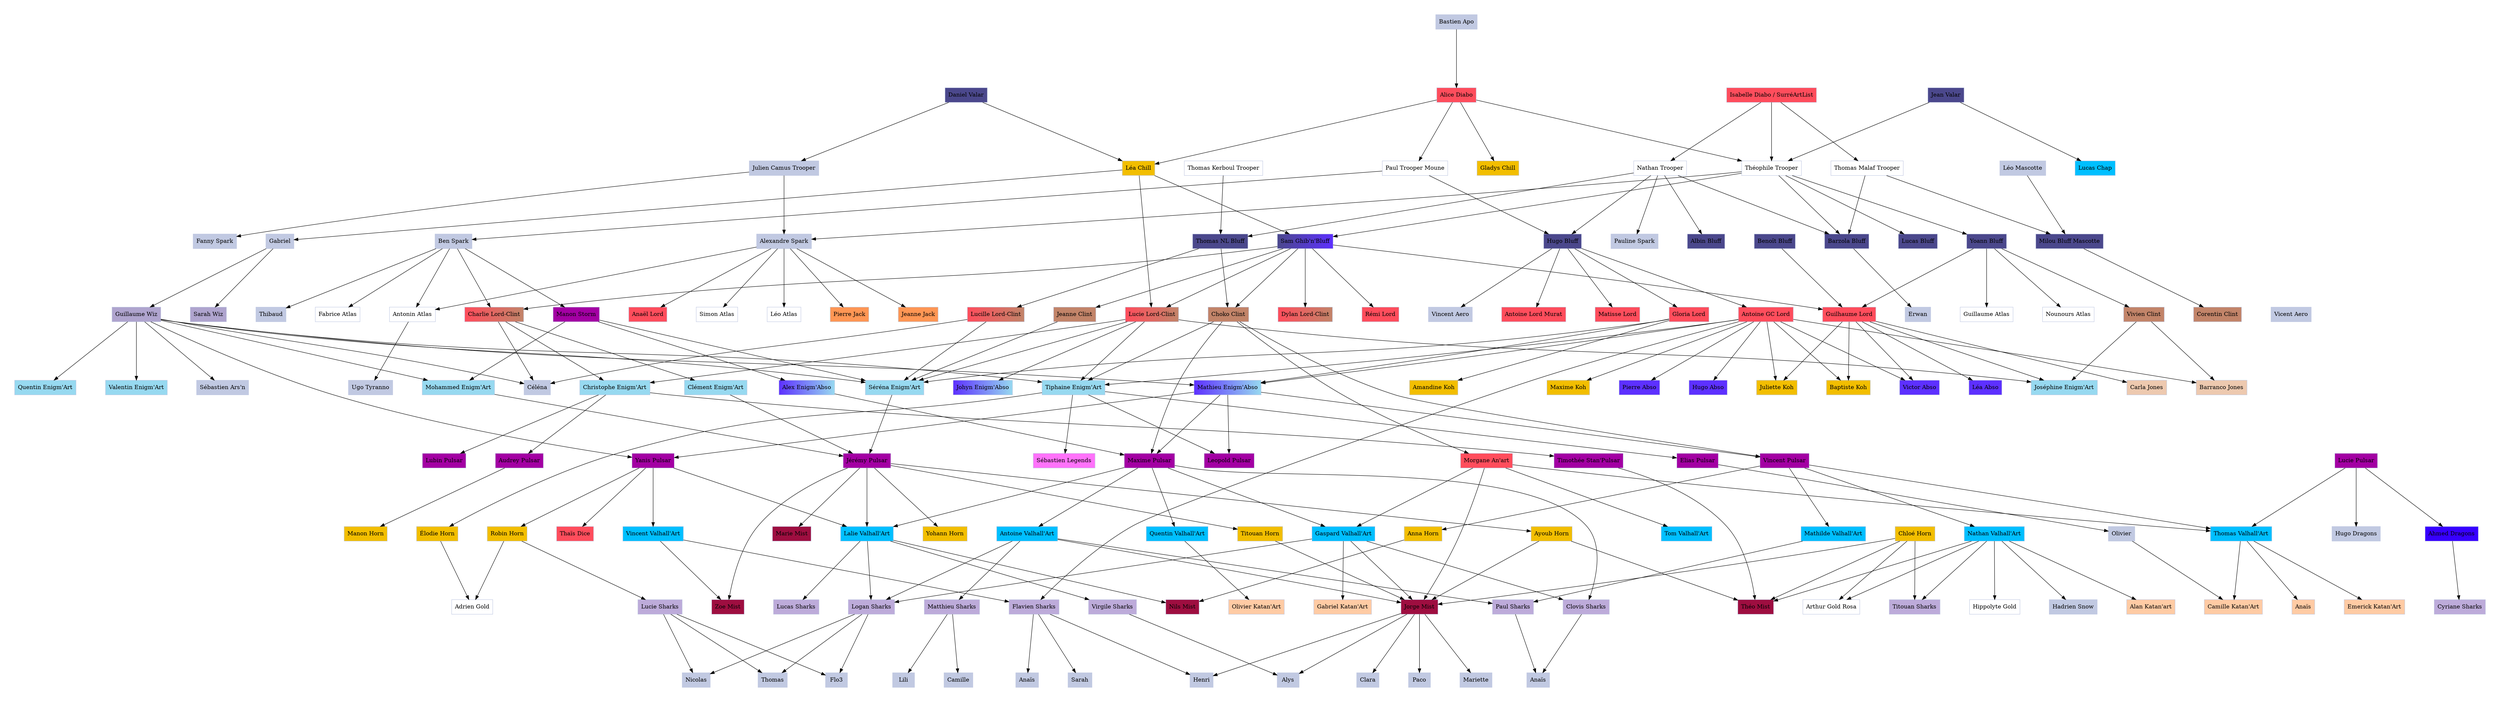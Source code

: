 /*
Il y a deux étapes :
    - Ajouter le lien de fillotage dans la liste en dessous (voir syntaxe plus bas)
    - Ajouter le nom de la personne dans la promo correspondante
*/

/*
Syntaxe : Nom1 -> Nom2
ou
Nom1 -> {Nom2, ..., NomXX}
Si nom en plusieurs mots, mettre entre guillemets : ex "Antoine Moran" (VAUT AUSSI A DROITE). Ex :

"Jean Louis Roch" -> {"Louis XVI", Morty}
*/


digraph G {


# Ajoutez vos fillotages ici (je les commiterai dans 2 ans) :

node[color = "#c1c9e2", style=filled, shape=rectangle];
graph [pad="0.5", nodesep="1", ranksep="2"];
"Antoine Valhall'Art" -> {"Jorge Mist", "Logan Sharks", "Matthieu Sharks", "Paul Sharks"}
"Thomas Valhall'Art" -> {"Anaïs Katan'Art", "Camille Katan'Art", "Emerick Katan'Art"}
"Gaspard Valhall'Art" -> {"Logan Sharks", "Jorge Mist", "Clovis Sharks", "Gabriel Katan'Art"}
"Ayoub Horn" -> {"Jorge Mist", "Théo Mist"}
"Titouan Horn" -> {"Jorge Mist"}
"Anna Horn" -> {"Nils Mist"}
"Lucie Lord-Clint" -> {"Joséphine Enigm'Art", "Séréna Enigm'Art", "Tiphaine Enigm'Art", "Johyn Enigm'Abso", "Christophe Enigm'Art"}
"Lucie Sharks" -> {"Nicolas", "Thomas", "Flo3"}
"Léa Chill" -> {"Lucie Lord-Clint", "Sam Ghib'n'Bluff", "Gabriel"}
"Lalie Valhall'Art" -> {"Virgile Sharks", "Lucas Sharks", "Logan Sharks", "Nils Mist"}
"Quentin Valhall'Art" -> "Olivier Katan'Art"
"Nathan Valhall'Art" -> {"Arthur Gold Rosa", "Hippolyte Gold", "Titouan Sharks", "Théo Mist", "Hadrien Snow", "Alan Katan'art"}
"Alice Diabo" -> {"Léa Chill", "Paul Trooper Moune", "Théophile Trooper", "Gladys Chill"}
"Maxime Pulsar" -> {"Lalie Valhall'Art", "Quentin Valhall'Art", "Antoine Valhall'Art", "Gaspard Valhall'Art", "Clovis Sharks"}
"Antoine GC Lord" -> {"Victor Abso", "Pierre Abso", "Hugo Abso", "Juliette Koh", "Maxime Koh", "Baptiste Koh", "Barranco Jones", "Mathieu Enigm'Abso", "Tiphaine Enigm'Art", "Flavien Sharks"}
"Guilhaume Lord" -> {"Carla Jones", "Baptiste Koh", "Victor Abso", "Léa Abso", "Joséphine Enigm'Art", "Juliette Koh"}
"Yanis Pulsar" -> {"Lalie Valhall'Art", "Robin Horn", "Vincent Valhall'Art", "Thaïs Dice"}
"Isabelle Diabo / SurréArtList" -> {"Thomas Malaf Trooper", "Théophile Trooper", "Nathan Trooper"}
"Tiphaine Enigm'Art" -> {"Elias Pulsar", "Leopold Pulsar", "Sébastien Legends", "Élodie Horn"}
"Elias Pulsar" -> Olivier
"Élodie Horn" -> {"Adrien Gold"}
Olivier -> "Camille Katan'Art"
"Robin Horn" -> {"Lucie Sharks", "Adrien Gold"}
"Manon Storm" -> {"Alex Enigm'Abso", "Séréna Enigm'Art", "Mohammed Enigm'Art"}
"Alex Enigm'Abso" -> {"Maxime Pulsar"}
"Vincent Pulsar" -> {"Nathan Valhall'Art", "Thomas Valhall'Art", "Mathilde Valhall'Art", "Anna Horn"}
"Mathilde Valhall'Art" -> {"Paul Sharks"}
"Théophile Trooper" ->{"Alexandre Spark", "Lucas Bluff","Sam Ghib'n'Bluff","Barzola Bluff", "Yoann Bluff"}
"Yoann Bluff" -> {"Guilhaume Lord", "Nounours Atlas", "Vivien Clint", "Guillaume Atlas"}
"Hugo Bluff" -> {"Antoine GC Lord", "Antoine Lord Murat", "Gloria Lord", "Matisse Lord", "Vincent Aero"}
"Thomas Malaf Trooper" -> {"Milou Bluff Mascotte", "Barzola Bluff"}
"Nathan Trooper" -> {"Barzola Bluff", "Albin Bluff", "Thomas NL Bluff", "Hugo Bluff", "Pauline Spark"}
"Mathieu Enigm'Abso" -> {"Maxime Pulsar","Yanis Pulsar","Leopold Pulsar","Vincent Pulsar"}
"Choko Clint" -> {"Tiphaine Enigm'Art", "Vincent Pulsar", "Morgane An'art", "Maxime Pulsar"}
"Léo Mascotte" -> "Milou Bluff Mascotte"
"Milou Bluff Mascotte" -> "Corentin Clint"
"Gloria Lord" -> {"Amandine Koh", "Mathieu Enigm'Abso", "Séréna Enigm'Art"}
"Jean Valar" -> {"Lucas Chap", "Théophile Trooper"}
"Barzola Bluff"->Erwan
"Bastien Apo" -> "Alice Diabo"
"Daniel Valar" -> {"Julien Camus Trooper", "Léa Chill"}
"Paul Trooper Moune" -> {"Ben Spark", "Hugo Bluff"}
"Alexandre Spark" -> {"Simon Atlas", "Léo Atlas", "Pierre Jack", "Jeanne Jack", "Anaël Lord", "Antonin Atlas"}
"Antonin Atlas" -> {"Ugo Tyranno"}
"Thomas NL Bluff" -> {"Lucille Lord-Clint", "Choko Clint"}
"Benoît Bluff" -> "Guilhaume Lord"
"Lucille Lord-Clint" -> {"Séréna Enigm'Art", "Céléna"}
"Audrey Pulsar" -> {"Manon Horn"}
"Julien Camus Trooper" -> {"Alexandre Spark", "Fanny Spark"}
"Sam Ghib'n'Bluff" -> {"Guilhaume Lord", "Charlie Lord-Clint", "Choko Clint", "Rémi Lord", "Lucie Lord-Clint", "Dylan Lord-Clint", "Jeanne Clint"}
"Gabriel" -> {"Sarah Wiz", "Guillaume Wiz"}
"Ben Spark" -> {"Manon Storm", "Antonin Atlas", "Fabrice Atlas", "Charlie Lord-Clint", "Thibaud"}
"Morgane An'art" -> {"Tom Valhall'Art", "Thomas Valhall'Art", "Gaspard Valhall'Art", "Jorge Mist"}
"Thomas Kerboul Trooper" -> {"Thomas NL Bluff"}
"Guillaume Wiz" -> {"Mathieu Enigm'Abso", "Mohammed Enigm'Art", "Céléna", "Tiphaine Enigm'Art", "Yanis Pulsar", "Valentin Enigm'Art", "Séréna Enigm'Art", "Quentin Enigm'Art", "Sébastien Ars'n"}
"Vincent Valhall'Art" -> {"Flavien Sharks", "Zoe Mist"}
"Ahmed Dragons" -> {"Cyriane Sharks"}
"Charlie Lord-Clint" -> {"Céléna", "Clément Enigm'Art", "Christophe Enigm'Art"}
"Jeanne Clint" -> {"Séréna Enigm'Art"}
"Mohammed Enigm'Art" -> {"Jérémy Pulsar"}
"Vivien Clint" -> {"Joséphine Enigm'Art", "Barranco Jones"}
"Christophe Enigm'Art" -> {"Timothée Stan'Pulsar", "Lubin Pulsar", "Audrey Pulsar"}
"Timothée Stan'Pulsar" -> {"Théo Mist"}
"Chloé Horn" -> {"Théo Mist", "Jorge Mist", "Titouan Sharks", "Arthur Gold Rosa"}
"Séréna Enigm'Art" -> {"Jérémy Pulsar"}
"Clément Enigm'Art" -> {"Jérémy Pulsar"}
"Jérémy Pulsar" -> {"Yohann Horn", "Titouan Horn", "Lalie Valhall'Art", "Ayoub Horn", "Zoe Mist", "Marie Mist"}    
"Lucie Pulsar" -> {"Thomas Valhall'Art", "Hugo Dragons", "Ahmed Dragons"}
"Jorge Mist" -> {"Henri", "Clara", "Alys", "Paco", "Mariette"}
"Virgile Sharks" -> {"Alys"}
"Flavien Sharks" -> {"Henri", "Anaïs1", "Sarah"}
"Logan Sharks" -> {"Nicolas", "Thomas", "Flo3"}
"Matthieu Sharks" -> {"Lili", "Camille"}
"Clovis Sharks" -> {"Anaïs2"}
"Paul Sharks" -> {"Anaïs2"}


##################################
#Zone de non droit

/*
"Flavien Sharks" -> {"Antoine Valhall'Art"} [style=dotted]
"Lalie Valhall'Art" -> {"Zoe Mist"} [style=dotted]
“Lucas Sharks” -> "Jorge Mist" [style=dotted]
“Virgile Sharks” -> "Lucas Sharks" [style=dotted]
"Jorge Mist" -> {"Lucas Sharks"}
*/

##################################

# Mettez votre nom dans la bonne promo pour l'alignement
# Promo 2015
{
rank=same
"Bastien Apo"
}
# Promo 2016
{
rank=same
}
# Promo 2017
{
rank=same
"Alice Diabo" "Daniel Valar" "Jean Valar" "Isabelle Diabo / SurréArtList"
}
# Promo 2018
{
rank=same
"Léo Mascotte" "Thomas Malaf Trooper" "Nathan Trooper" "Paul Trooper Moune" "Thomas Kerboul Trooper" "Léa Chill" "Gladys Chill" "Théophile Trooper" "Lucas Chap"
}
# Promo 2019
{
rank=same
"Milou Bluff Mascotte" "Albin Bluff" "Barzola Bluff" "Pauline Spark" "Fanny Spark" "Hugo Bluff" "Gabriel" "Alexandre Spark" "Thomas NL Bluff" "Ben Spark" "Sam Ghib'n'Bluff" "Benoît Bluff" "Yoann Bluff" "Lucas Bluff"
}
# Promo 2020
{
rank=same
"Corentin Clint" "Erwan" "Gloria Lord" "Matisse Lord" "Vicent Aero" "Antoine Lord Murat" "Guillaume Wiz" "Antoine GC Lord" "Sarah Wiz" "Pierre Jack" "Jeanne Jack" "Anaël Lord" "Simon Atlas" "Léo Atlas" "Lucille Lord-Clint" "Choko Clint" "Manon Storm" "Antonin Atlas" "Thibaud" "Fabrice Atlas" "Jeanne Clint" "Charlie Lord-Clint" "Rémi Lord" "Dylan Lord-Clint" "Lucie Lord-Clint" "Guilhaume Lord" "Vivien Clint" "Nounours Atlas" "Guillaume Atlas"
}
# Promo 2021
{
rank=same
"Amandine Koh" "Mathieu Enigm'Abso" "Quentin Enigm'Art" "Sébastien Ars'n" "Valentin Enigm'Art" "Pierre Abso" "Hugo Abso" "Maxime Koh" "Céléna" "Tiphaine Enigm'Art" "Mohammed Enigm'Art" "Séréna Enigm'Art" "Alex Enigm'Abso" "Victor Abso" "Baptiste Koh" "Ugo Tyranno" "Clément Enigm'Art" "Christophe Enigm'Art" "Johyn Enigm'Abso" "Juliette Koh" "Léa Abso" "Carla Jones" "Barranco Jones" "Joséphine Enigm'Art"
}
# Promo 2022
{
rank=same
"Yanis Pulsar" "Leopold Pulsar" "Vincent Pulsar" "Sébastien Legends" "Maxime Pulsar" "Elias Pulsar" "Morgane An'art" "Jérémy Pulsar" "Audrey Pulsar" "Timothée Stan'Pulsar" "Lubin Pulsar" "Lucie Pulsar"
}
# Promo 2023
{
rank=same
"Thaïs Dice" "Robin Horn" "Vincent Valhall'Art" "Anna Horn" "Élodie Horn" "Nathan Valhall'Art" "Mathilde Valhall'Art" "Quentin Valhall'Art" "Antoine Valhall'Art" "Lalie Valhall'Art" "Gaspard Valhall'Art" "Olivier" "Tom Valhall'Art" "Ayoub Horn" "Titouan Horn" "Thomas Valhall'Art" "Yohann Horn" "Marie Mist" "Manon Horn" "Chloé Horn" "Ahmed Dragons"
}
# Promo 2024
{
rank=same
"Lucie Sharks" "Adrien Gold" "Flavien Sharks" "Zoe Mist" "Nils Mist" "Hippolyte Gold" "Titouan Sharks" "Arthur Gold Rosa" "Olivier Katan'Art" "Paul Sharks" "Matthieu Sharks" "Lucas Sharks" "Logan Sharks" "Virgile Sharks" "Clovis Sharks" "Gabriel Katan'Art" "Jorge Mist" "Camille Katan'Art" "Anaïs Katan'Art" "Emerick Katan'Art" "Cyriane Sharks" "Théo Mist" "Hadrien Snow" "Alan Katan'art"
}
# Promo 2025
{
rank=same
"Henri" "Clara" "Anaïs1" "Sarah" "Alys" "Nicolas" "Flo3" "Anaïs2"
}
#Pas besoin de toucher ici, le programme s'en charge
    "Bastien Apo"[fillcolor=""]
    "Alice Diabo"[fillcolor="#ff4d5c"]
    "Daniel Valar"[fillcolor="#4b488c"]
    "Jean Valar"[fillcolor="#4b488c"]
    "Isabelle Diabo / SurréArtList"[fillcolor="#ff4d5c"]
    "Léo Mascotte"[fillcolor=""]
    "Thomas Malaf Trooper"[fillcolor="#ffffff"]
    "Nathan Trooper"[fillcolor="#ffffff"]
    "Paul Trooper Moune"[fillcolor="#ffffff"]
    "Thomas Kerboul Trooper"[fillcolor="#ffffff"]
    "Léa Chill"[fillcolor="#f2be00"]
    "Gladys Chill"[fillcolor="#f2be00"]
    "Théophile Trooper"[fillcolor="#ffffff"]
    "Lucas Chap"[fillcolor="#00BFFF"]
    "Milou Bluff Mascotte"[fillcolor="#4b488c"]
    "Albin Bluff"[fillcolor="#4b488c"]
    "Barzola Bluff"[fillcolor="#4b488c"]
    "Pauline Spark"[fillcolor=""]
    "Fanny Spark"[fillcolor=""]
    "Hugo Bluff"[fillcolor="#4b488c"]
    "Gabriel"[fillcolor=""]
    "Alexandre Spark"[fillcolor=""]
    "Thomas NL Bluff"[fillcolor="#4b488c"]
    "Ben Spark"[fillcolor=""]
    "Sam Ghib'n'Bluff"[fillcolor="#4b488c:#5d30ff"]
    "Benoît Bluff"[fillcolor="#4b488c"]
    "Yoann Bluff"[fillcolor="#4b488c"]
    "Lucas Bluff"[fillcolor="#4b488c"]
    "Corentin Clint"[fillcolor="#c28469"]
    "Erwan"[fillcolor=""]
    "Gloria Lord"[fillcolor="#ff4d5c"]
    "Matisse Lord"[fillcolor="#ff4d5c"]
    "Vicent Aero"[fillcolor=""]
    "Antoine Lord Murat"[fillcolor="#ff4d5c"]
    "Guillaume Wiz"[fillcolor="#afa4ce"]
    "Antoine GC Lord"[fillcolor="#ff4d5c"]
    "Sarah Wiz"[fillcolor="#afa4ce"]
    "Pierre Jack"[fillcolor="#ff9654"]
    "Jeanne Jack"[fillcolor="#ff9654"]
    "Anaël Lord"[fillcolor="#ff4d5c"]
    "Simon Atlas"[fillcolor="#ffffff"]
    "Léo Atlas"[fillcolor="#ffffff"]
    "Lucille Lord-Clint"[fillcolor="#ff4d5c:#c28469"]
    "Choko Clint"[fillcolor="#c28469"]
    "Manon Storm"[fillcolor="#a300a3"]
    "Antonin Atlas"[fillcolor="#ffffff"]
    "Thibaud"[fillcolor=""]
    "Fabrice Atlas"[fillcolor="#ffffff"]
    "Jeanne Clint"[fillcolor="#c28469"]
    "Charlie Lord-Clint"[fillcolor="#ff4d5c:#c28469"]
    "Rémi Lord"[fillcolor="#ff4d5c"]
    "Dylan Lord-Clint"[fillcolor="#ff4d5c:#c28469"]
    "Lucie Lord-Clint"[fillcolor="#ff4d5c:#c28469"]
    "Guilhaume Lord"[fillcolor="#ff4d5c"]
    "Vivien Clint"[fillcolor="#c28469"]
    "Nounours Atlas"[fillcolor="#ffffff"]
    "Guillaume Atlas"[fillcolor="#ffffff"]
    "Amandine Koh"[fillcolor="#f2be00"]
    "Mathieu Enigm'Abso"[fillcolor="#5d30ff:#97d9f0"]
    "Quentin Enigm'Art"[fillcolor="#97d9f0"]
    "Sébastien Ars'n"[fillcolor=""]
    "Valentin Enigm'Art"[fillcolor="#97d9f0"]
    "Pierre Abso"[fillcolor="#5d30ff"]
    "Hugo Abso"[fillcolor="#5d30ff"]
    "Maxime Koh"[fillcolor="#f2be00"]
    "Céléna"[fillcolor=""]
    "Tiphaine Enigm'Art"[fillcolor="#97d9f0"]
    "Mohammed Enigm'Art"[fillcolor="#97d9f0"]
    "Séréna Enigm'Art"[fillcolor="#97d9f0"]
    "Alex Enigm'Abso"[fillcolor="#5d30ff:#97d9f0"]
    "Victor Abso"[fillcolor="#5d30ff"]
    "Baptiste Koh"[fillcolor="#f2be00"]
    "Ugo Tyranno"[fillcolor=""]
    "Clément Enigm'Art"[fillcolor="#97d9f0"]
    "Christophe Enigm'Art"[fillcolor="#97d9f0"]
    "Johyn Enigm'Abso"[fillcolor="#5d30ff:#97d9f0"]
    "Juliette Koh"[fillcolor="#f2be00"]
    "Léa Abso"[fillcolor="#5d30ff"]
    "Carla Jones"[fillcolor="#edc9af"]
    "Barranco Jones"[fillcolor="#edc9af"]
    "Joséphine Enigm'Art"[fillcolor="#97d9f0"]
    "Yanis Pulsar"[fillcolor="#a300a3"]
    "Leopold Pulsar"[fillcolor="#a300a3"]
    "Vincent Pulsar"[fillcolor="#a300a3"]
    "Sébastien Legends"[fillcolor="#ff72fa"]
    "Maxime Pulsar"[fillcolor="#a300a3"]
    "Elias Pulsar"[fillcolor="#a300a3"]
    "Morgane An'art"[fillcolor="#ff4d5c"]
    "Jérémy Pulsar"[fillcolor="#a300a3"]
    "Audrey Pulsar"[fillcolor="#a300a3"]
    "Timothée Stan'Pulsar"[fillcolor="#a300a3"]
    "Lubin Pulsar"[fillcolor="#a300a3"]
    "Lucie Pulsar"[fillcolor="#a300a3"]
    "Thaïs Dice"[fillcolor="#ff4d5c"]
    "Robin Horn"[fillcolor="#f2be00"]
    "Vincent Valhall'Art"[fillcolor="#00BFFF"]
    "Anna Horn"[fillcolor="#f2be00"]
    "Élodie Horn"[fillcolor="#f2be00"]
    "Nathan Valhall'Art"[fillcolor="#00BFFF"]
    "Mathilde Valhall'Art"[fillcolor="#00BFFF"]
    "Quentin Valhall'Art"[fillcolor="#00BFFF"]
    "Antoine Valhall'Art"[fillcolor="#00BFFF"]
    "Lalie Valhall'Art"[fillcolor="#00BFFF"]
    "Gaspard Valhall'Art"[fillcolor="#00BFFF"]
    "Olivier"[fillcolor=""]
    "Tom Valhall'Art"[fillcolor="#00BFFF"]
    "Ayoub Horn"[fillcolor="#f2be00"]
    "Titouan Horn"[fillcolor="#f2be00"]
    "Thomas Valhall'Art"[fillcolor="#00BFFF"]
    "Yohann Horn"[fillcolor="#f2be00"]
    "Marie Mist"[fillcolor="#9e0e40"]
    "Manon Horn"[fillcolor="#f2be00"]
    "Chloé Horn"[fillcolor="#f2be00"]
    "Ahmed Dragons"[fillcolor="#3700ff"]
    "Lucie Sharks"[fillcolor="#bdabda"]
    "Adrien Gold"[fillcolor="#ffffff"]
    "Flavien Sharks"[fillcolor="#bdabda"]
    "Zoe Mist"[fillcolor="#9e0e40"]
    "Nils Mist"[fillcolor="#9e0e40"]
    "Hippolyte Gold"[fillcolor="#ffffff"]
    "Titouan Sharks"[fillcolor="#bdabda"]
    "Arthur Gold Rosa"[fillcolor="#ffffff"]
    "Olivier Katan'Art"[fillcolor="#ffcba4"]
    "Paul Sharks"[fillcolor="#bdabda"]
    "Matthieu Sharks"[fillcolor="#bdabda"]
    "Lucas Sharks"[fillcolor="#bdabda"]
    "Logan Sharks"[fillcolor="#bdabda"]
    "Virgile Sharks"[fillcolor="#bdabda"]
    "Clovis Sharks"[fillcolor="#bdabda"]
    "Gabriel Katan'Art"[fillcolor="#ffcba4"]
    "Jorge Mist"[fillcolor="#9e0e40"]
    "Camille Katan'Art"[fillcolor="#ffcba4"]
    "Anaïs Katan'Art"[fillcolor="#ffcba4"][label="Anaïs"]
    "Emerick Katan'Art"[fillcolor="#ffcba4"]
    "Cyriane Sharks"[fillcolor="#bdabda"]
    "Théo Mist"[fillcolor="#9e0e40"]
    "Hadrien Snow"[fillcolor=""]
    "Alan Katan'art"[fillcolor="#ffcba4"]
    "Henri"[fillcolor=""]
    "Clara"[fillcolor=""]
    "Anaïs1"[fillcolor=""][label="Anaïs"]
    "Alys"[fillcolor=""]
    "Nicolas"[fillcolor=""]
    "Flo3"[fillcolor=""]
    "Anaïs2"[fillcolor=""][label="Anaïs"]
}
